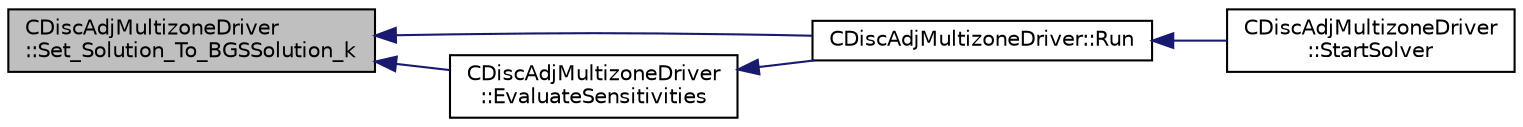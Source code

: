 digraph "CDiscAdjMultizoneDriver::Set_Solution_To_BGSSolution_k"
{
  edge [fontname="Helvetica",fontsize="10",labelfontname="Helvetica",labelfontsize="10"];
  node [fontname="Helvetica",fontsize="10",shape=record];
  rankdir="LR";
  Node952 [label="CDiscAdjMultizoneDriver\l::Set_Solution_To_BGSSolution_k",height=0.2,width=0.4,color="black", fillcolor="grey75", style="filled", fontcolor="black"];
  Node952 -> Node953 [dir="back",color="midnightblue",fontsize="10",style="solid",fontname="Helvetica"];
  Node953 [label="CDiscAdjMultizoneDriver::Run",height=0.2,width=0.4,color="black", fillcolor="white", style="filled",URL="$class_c_disc_adj_multizone_driver.html#af996aecdb6d20aa4fc81c9b67295abf5",tooltip="[Overload] Run an discrete adjoint update of all solvers within multiple zones. "];
  Node953 -> Node954 [dir="back",color="midnightblue",fontsize="10",style="solid",fontname="Helvetica"];
  Node954 [label="CDiscAdjMultizoneDriver\l::StartSolver",height=0.2,width=0.4,color="black", fillcolor="white", style="filled",URL="$class_c_disc_adj_multizone_driver.html#a75de0a1a482ceeed4301a384f1515092",tooltip="[Overload] Launch the computation for discrete adjoint multizone problems. "];
  Node952 -> Node955 [dir="back",color="midnightblue",fontsize="10",style="solid",fontname="Helvetica"];
  Node955 [label="CDiscAdjMultizoneDriver\l::EvaluateSensitivities",height=0.2,width=0.4,color="black", fillcolor="white", style="filled",URL="$class_c_disc_adj_multizone_driver.html#ac2789097629674cfb7d4de64954024df",tooltip="Evaluate sensitivites for the current adjoint solution and output files. "];
  Node955 -> Node953 [dir="back",color="midnightblue",fontsize="10",style="solid",fontname="Helvetica"];
}
